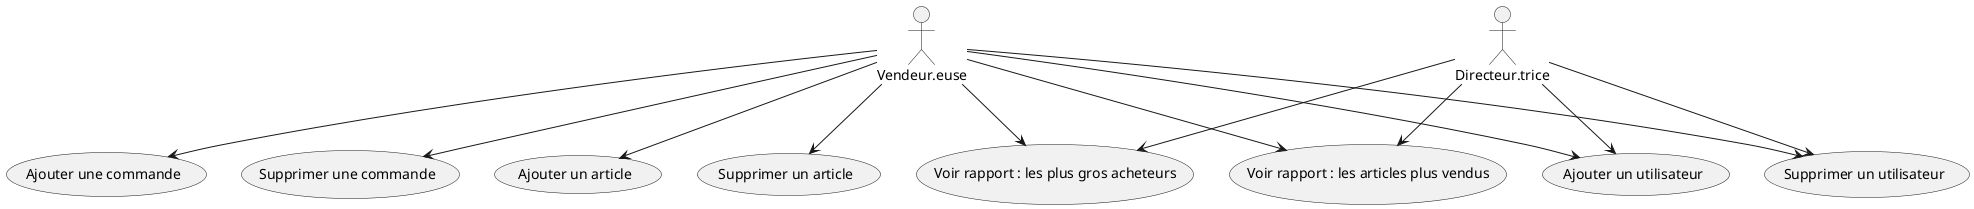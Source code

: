 @startuml
    Vendeur.euse --> (Ajouter une commande)
    Vendeur.euse --> (Supprimer une commande)
    Vendeur.euse --> (Ajouter un article)
    Vendeur.euse --> (Supprimer un article)
    Vendeur.euse --> (Ajouter un utilisateur)
    Vendeur.euse --> (Supprimer un utilisateur)
    Vendeur.euse--> (Voir rapport : les plus gros acheteurs)
    Vendeur.euse --> (Voir rapport : les articles plus vendus)
    Directeur.trice --> (Ajouter un utilisateur)
    Directeur.trice --> (Supprimer un utilisateur)
    Directeur.trice --> (Voir rapport : les plus gros acheteurs)
    Directeur.trice --> (Voir rapport : les articles plus vendus)
@enduml
